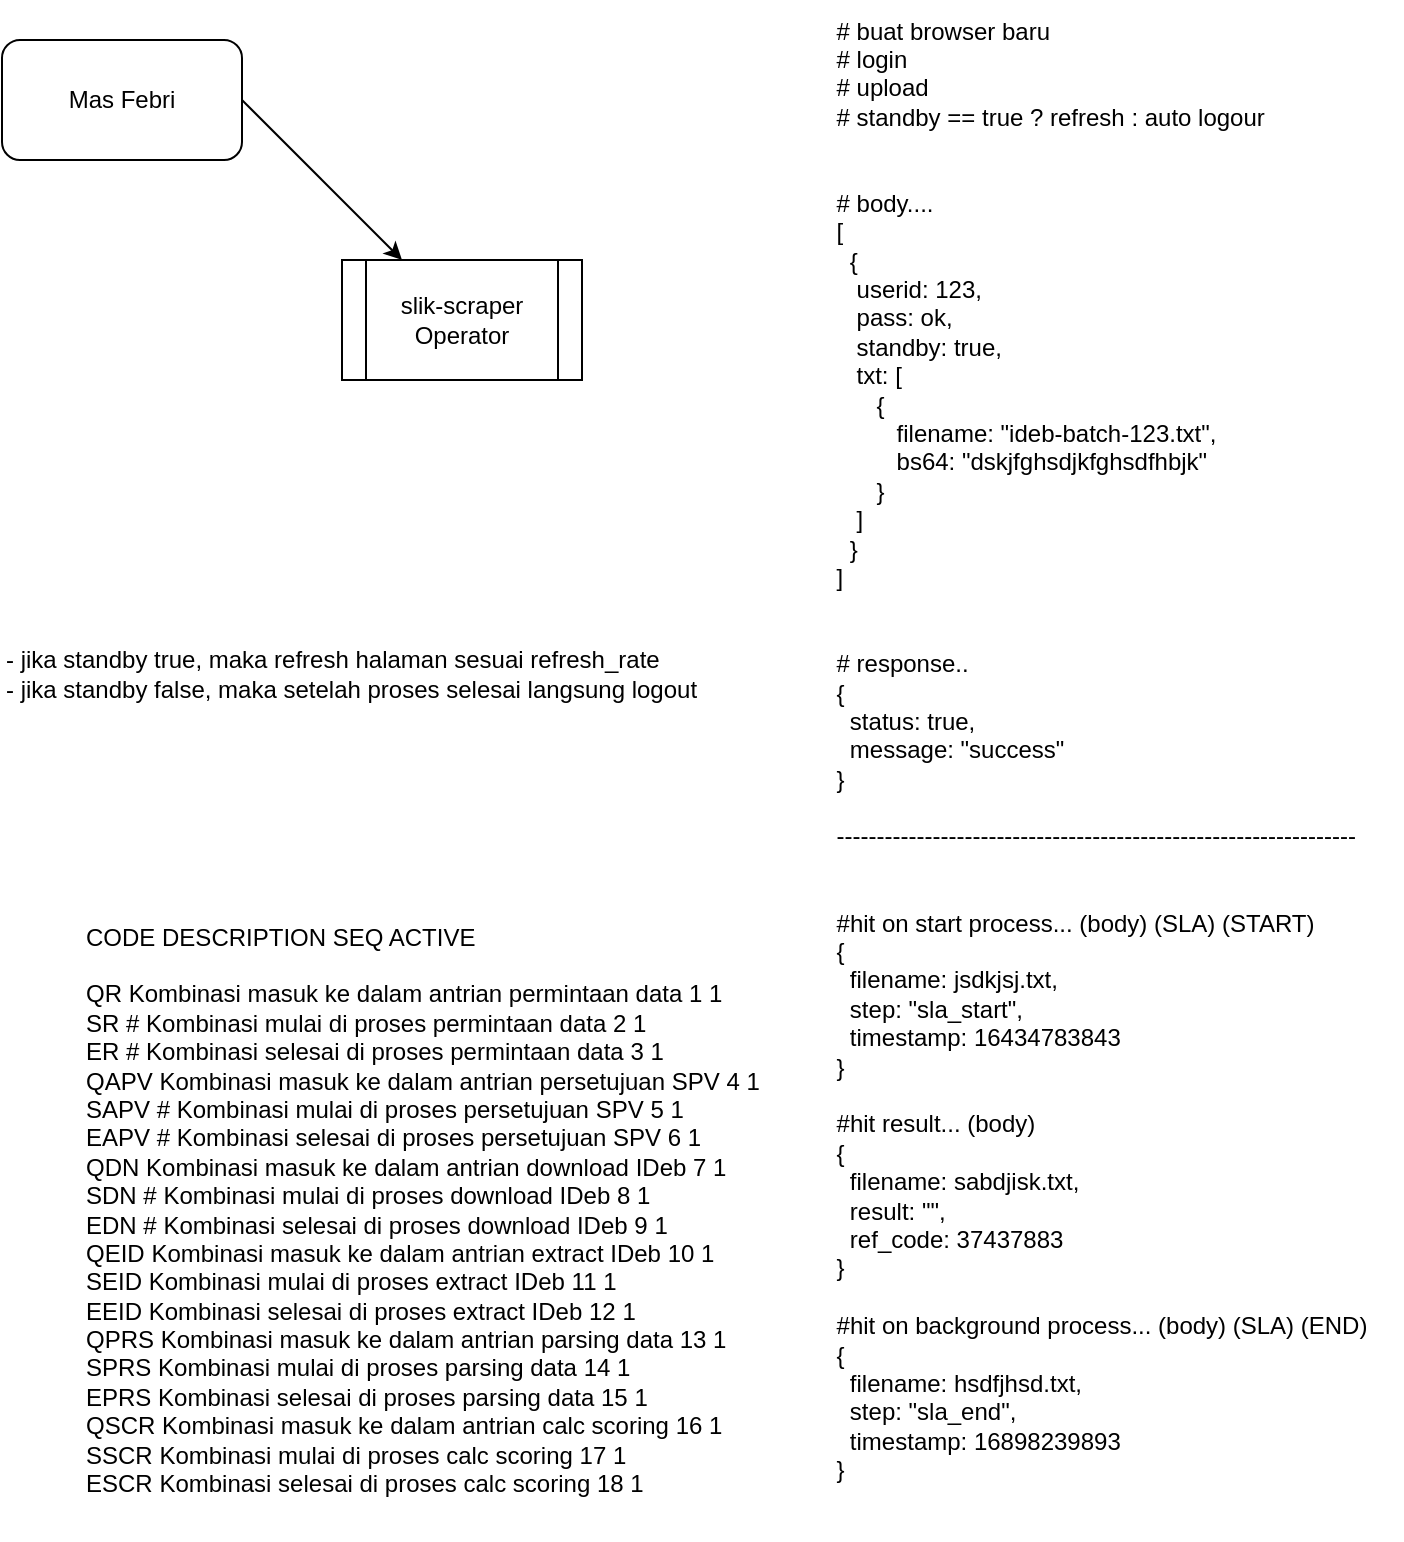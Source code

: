 <mxfile version="20.5.1" type="github">
  <diagram id="_AmcQm_ejjaGFm0qRGu8" name="Page-1">
    <mxGraphModel dx="1185" dy="650" grid="1" gridSize="10" guides="1" tooltips="1" connect="1" arrows="1" fold="1" page="1" pageScale="1" pageWidth="850" pageHeight="1100" math="0" shadow="0">
      <root>
        <mxCell id="0" />
        <mxCell id="1" parent="0" />
        <mxCell id="tp16z03s1btoaDQK9-HY-1" value="slik-scraper&lt;br&gt;Operator" style="shape=process;whiteSpace=wrap;html=1;backgroundOutline=1;" vertex="1" parent="1">
          <mxGeometry x="210" y="150" width="120" height="60" as="geometry" />
        </mxCell>
        <mxCell id="tp16z03s1btoaDQK9-HY-2" value="Mas Febri" style="rounded=1;whiteSpace=wrap;html=1;" vertex="1" parent="1">
          <mxGeometry x="40" y="40" width="120" height="60" as="geometry" />
        </mxCell>
        <mxCell id="tp16z03s1btoaDQK9-HY-3" value="" style="endArrow=classic;html=1;rounded=0;exitX=1;exitY=0.5;exitDx=0;exitDy=0;" edge="1" parent="1" source="tp16z03s1btoaDQK9-HY-2" target="tp16z03s1btoaDQK9-HY-1">
          <mxGeometry width="50" height="50" relative="1" as="geometry">
            <mxPoint x="390" y="370" as="sourcePoint" />
            <mxPoint x="440" y="320" as="targetPoint" />
          </mxGeometry>
        </mxCell>
        <mxCell id="tp16z03s1btoaDQK9-HY-5" value="&lt;div style=&quot;text-align: left;&quot;&gt;&lt;span style=&quot;background-color: initial;&quot;&gt;# buat browser baru&lt;/span&gt;&lt;/div&gt;&lt;div style=&quot;text-align: left;&quot;&gt;&lt;span style=&quot;background-color: initial;&quot;&gt;# login&lt;/span&gt;&lt;/div&gt;&lt;div style=&quot;text-align: left;&quot;&gt;&lt;span style=&quot;background-color: initial;&quot;&gt;# upload&lt;/span&gt;&lt;/div&gt;&lt;div style=&quot;text-align: left;&quot;&gt;&lt;span style=&quot;background-color: initial;&quot;&gt;# standby == true ? refresh : auto logour&lt;/span&gt;&lt;/div&gt;&lt;div style=&quot;text-align: left;&quot;&gt;&lt;span style=&quot;background-color: initial;&quot;&gt;&lt;br&gt;&lt;/span&gt;&lt;/div&gt;&lt;div style=&quot;text-align: left;&quot;&gt;&lt;span style=&quot;background-color: initial;&quot;&gt;&lt;br&gt;&lt;/span&gt;&lt;/div&gt;&lt;div style=&quot;text-align: left;&quot;&gt;&lt;span style=&quot;background-color: initial;&quot;&gt;# body....&lt;/span&gt;&lt;/div&gt;&lt;div style=&quot;text-align: left;&quot;&gt;&lt;span style=&quot;background-color: initial;&quot;&gt;[&lt;/span&gt;&lt;/div&gt;&lt;div style=&quot;text-align: left;&quot;&gt;&lt;span style=&quot;background-color: initial;&quot;&gt;&amp;nbsp; {&lt;/span&gt;&lt;/div&gt;&lt;div style=&quot;text-align: left;&quot;&gt;&lt;span style=&quot;background-color: initial;&quot;&gt;&amp;nbsp; &amp;nbsp;userid: 123,&lt;/span&gt;&lt;/div&gt;&lt;div style=&quot;text-align: left;&quot;&gt;&lt;span style=&quot;background-color: initial;&quot;&gt;&amp;nbsp; &amp;nbsp;pass: ok,&lt;/span&gt;&lt;/div&gt;&lt;div style=&quot;text-align: left;&quot;&gt;&lt;span style=&quot;background-color: initial;&quot;&gt;&amp;nbsp; &amp;nbsp;standby: true,&lt;/span&gt;&lt;/div&gt;&lt;div style=&quot;text-align: left;&quot;&gt;&lt;span style=&quot;background-color: initial;&quot;&gt;&amp;nbsp; &amp;nbsp;txt: [&lt;/span&gt;&lt;/div&gt;&lt;div style=&quot;text-align: left;&quot;&gt;&lt;span style=&quot;background-color: initial;&quot;&gt;&amp;nbsp; &amp;nbsp; &amp;nbsp; {&lt;/span&gt;&lt;/div&gt;&lt;div style=&quot;text-align: left;&quot;&gt;&lt;span style=&quot;background-color: initial;&quot;&gt;&amp;nbsp; &amp;nbsp; &amp;nbsp; &amp;nbsp; &amp;nbsp;filename: &quot;ideb-batch-123.txt&quot;,&lt;/span&gt;&lt;/div&gt;&lt;div style=&quot;text-align: left;&quot;&gt;&lt;span style=&quot;background-color: initial;&quot;&gt;&amp;nbsp; &amp;nbsp; &amp;nbsp; &amp;nbsp; &amp;nbsp;bs64: &quot;dskjfghsdjkfghsdfhbjk&quot;&lt;/span&gt;&lt;/div&gt;&lt;div style=&quot;text-align: left;&quot;&gt;&lt;span style=&quot;background-color: initial;&quot;&gt;&amp;nbsp; &amp;nbsp; &amp;nbsp; }&lt;/span&gt;&lt;/div&gt;&lt;div style=&quot;text-align: left;&quot;&gt;&lt;span style=&quot;background-color: initial;&quot;&gt;&amp;nbsp; &amp;nbsp;]&lt;/span&gt;&lt;/div&gt;&lt;div style=&quot;text-align: left;&quot;&gt;&lt;span style=&quot;background-color: initial;&quot;&gt;&amp;nbsp; }&lt;/span&gt;&lt;/div&gt;&lt;div style=&quot;text-align: left;&quot;&gt;&lt;span style=&quot;background-color: initial;&quot;&gt;]&lt;/span&gt;&lt;/div&gt;&lt;div style=&quot;text-align: left;&quot;&gt;&lt;span style=&quot;background-color: initial;&quot;&gt;&lt;br&gt;&lt;/span&gt;&lt;/div&gt;&lt;div style=&quot;text-align: left;&quot;&gt;&lt;span style=&quot;background-color: initial;&quot;&gt;&lt;br&gt;&lt;/span&gt;&lt;/div&gt;&lt;div style=&quot;text-align: left;&quot;&gt;&lt;span style=&quot;background-color: initial;&quot;&gt;# response..&lt;/span&gt;&lt;/div&gt;&lt;div style=&quot;text-align: left;&quot;&gt;&lt;span style=&quot;background-color: initial;&quot;&gt;{&lt;/span&gt;&lt;/div&gt;&lt;div style=&quot;text-align: left;&quot;&gt;&lt;span style=&quot;background-color: initial;&quot;&gt;&amp;nbsp; status: true,&lt;/span&gt;&lt;/div&gt;&lt;div style=&quot;text-align: left;&quot;&gt;&lt;span style=&quot;background-color: initial;&quot;&gt;&amp;nbsp; message: &quot;success&quot;&lt;/span&gt;&lt;/div&gt;&lt;div style=&quot;text-align: left;&quot;&gt;&lt;span style=&quot;background-color: initial;&quot;&gt;}&lt;/span&gt;&lt;/div&gt;&lt;div style=&quot;text-align: left;&quot;&gt;&lt;span style=&quot;background-color: initial;&quot;&gt;&lt;br&gt;&lt;/span&gt;&lt;/div&gt;&lt;div style=&quot;text-align: left;&quot;&gt;&lt;span style=&quot;background-color: initial;&quot;&gt;-----------------------------------------------------------------&lt;/span&gt;&lt;/div&gt;&lt;div style=&quot;text-align: left;&quot;&gt;&lt;span style=&quot;background-color: initial;&quot;&gt;&lt;br&gt;&lt;/span&gt;&lt;/div&gt;&lt;div style=&quot;text-align: left;&quot;&gt;&lt;span style=&quot;background-color: initial;&quot;&gt;&lt;br&gt;&lt;/span&gt;&lt;/div&gt;&lt;div style=&quot;text-align: left;&quot;&gt;&lt;span style=&quot;background-color: initial;&quot;&gt;#hit on start process... (body) (SLA) (START)&lt;/span&gt;&lt;/div&gt;&lt;div style=&quot;text-align: left;&quot;&gt;&lt;span style=&quot;background-color: initial;&quot;&gt;{&lt;/span&gt;&lt;/div&gt;&lt;div style=&quot;text-align: left;&quot;&gt;&amp;nbsp; filename: jsdkjsj.txt,&lt;/div&gt;&lt;div style=&quot;text-align: left;&quot;&gt;&amp;nbsp; step: &quot;sla_start&quot;,&lt;/div&gt;&lt;div style=&quot;text-align: left;&quot;&gt;&amp;nbsp; timestamp: 16434783843&lt;/div&gt;&lt;div style=&quot;text-align: left;&quot;&gt;&lt;span style=&quot;background-color: initial;&quot;&gt;}&lt;/span&gt;&lt;/div&gt;&lt;div style=&quot;text-align: left;&quot;&gt;&lt;span style=&quot;background-color: initial;&quot;&gt;&lt;br&gt;&lt;/span&gt;&lt;/div&gt;&lt;div style=&quot;text-align: left;&quot;&gt;&lt;span style=&quot;background-color: initial;&quot;&gt;#hit result... (body)&lt;/span&gt;&lt;/div&gt;&lt;div style=&quot;text-align: left;&quot;&gt;&lt;span style=&quot;background-color: initial;&quot;&gt;{&lt;/span&gt;&lt;/div&gt;&lt;div style=&quot;text-align: left;&quot;&gt;&lt;span style=&quot;background-color: initial;&quot;&gt;&amp;nbsp; filename: sabdjisk.txt,&lt;/span&gt;&lt;/div&gt;&lt;div style=&quot;text-align: left;&quot;&gt;&amp;nbsp; result: &quot;&quot;,&lt;/div&gt;&lt;div style=&quot;text-align: left;&quot;&gt;&lt;span style=&quot;background-color: initial;&quot;&gt;&amp;nbsp; ref_code: 37437883&lt;/span&gt;&lt;/div&gt;&lt;div style=&quot;text-align: left;&quot;&gt;&lt;span style=&quot;background-color: initial;&quot;&gt;}&lt;/span&gt;&lt;/div&gt;&lt;div style=&quot;text-align: left;&quot;&gt;&lt;span style=&quot;background-color: initial;&quot;&gt;&lt;br&gt;&lt;/span&gt;&lt;/div&gt;&lt;div style=&quot;text-align: left;&quot;&gt;&lt;span style=&quot;background-color: initial;&quot;&gt;#hit on background process... (body) (SLA) (END)&lt;/span&gt;&lt;/div&gt;&lt;div style=&quot;text-align: left;&quot;&gt;&lt;span style=&quot;background-color: initial;&quot;&gt;{&lt;/span&gt;&lt;/div&gt;&lt;div style=&quot;text-align: left;&quot;&gt;&lt;span style=&quot;background-color: initial;&quot;&gt;&amp;nbsp; filename: hsdfjhsd.txt,&lt;/span&gt;&lt;/div&gt;&lt;div style=&quot;text-align: left;&quot;&gt;&lt;span style=&quot;background-color: initial;&quot;&gt;&amp;nbsp; step: &quot;sla_end&quot;,&lt;/span&gt;&lt;/div&gt;&lt;div style=&quot;text-align: left;&quot;&gt;&lt;span style=&quot;background-color: initial;&quot;&gt;&amp;nbsp; timestamp: 16898239893&lt;/span&gt;&lt;/div&gt;&lt;div style=&quot;text-align: left;&quot;&gt;&lt;span style=&quot;background-color: initial;&quot;&gt;}&lt;/span&gt;&lt;/div&gt;" style="text;html=1;strokeColor=none;fillColor=none;align=center;verticalAlign=middle;whiteSpace=wrap;rounded=0;" vertex="1" parent="1">
          <mxGeometry x="440" y="20" width="300" height="750" as="geometry" />
        </mxCell>
        <mxCell id="tp16z03s1btoaDQK9-HY-6" value="&lt;br&gt;- jika standby true, maka refresh halaman sesuai refresh_rate&lt;br&gt;- jika standby false, maka setelah proses selesai langsung logout" style="text;html=1;strokeColor=none;fillColor=none;align=left;verticalAlign=middle;whiteSpace=wrap;rounded=0;" vertex="1" parent="1">
          <mxGeometry x="40" y="280" width="360" height="140" as="geometry" />
        </mxCell>
        <mxCell id="tp16z03s1btoaDQK9-HY-7" value="&lt;div&gt;CODE&lt;span style=&quot;&quot;&gt;	&lt;/span&gt;DESCRIPTION&lt;span style=&quot;&quot;&gt;	&lt;/span&gt;SEQ&lt;span style=&quot;&quot;&gt;	&lt;/span&gt;ACTIVE&lt;/div&gt;&lt;div&gt;&lt;br&gt;&lt;/div&gt;&lt;div&gt;QR&lt;span style=&quot;&quot;&gt;	&lt;/span&gt;Kombinasi masuk ke dalam antrian permintaan data&lt;span style=&quot;&quot;&gt;	&lt;/span&gt;1&lt;span style=&quot;&quot;&gt;	&lt;/span&gt;1&lt;/div&gt;&lt;div&gt;SR #&lt;span style=&quot;&quot;&gt;	&lt;/span&gt;Kombinasi mulai di proses permintaan data&lt;span style=&quot;&quot;&gt;	&lt;/span&gt;2&lt;span style=&quot;&quot;&gt;	&lt;/span&gt;1&lt;/div&gt;&lt;div&gt;ER #&lt;span style=&quot;&quot;&gt;	&lt;/span&gt;Kombinasi selesai di proses permintaan data&lt;span style=&quot;&quot;&gt;	&lt;/span&gt;3&lt;span style=&quot;&quot;&gt;	&lt;/span&gt;1&lt;/div&gt;&lt;div&gt;QAPV&lt;span style=&quot;&quot;&gt;	&lt;/span&gt;Kombinasi masuk ke dalam antrian persetujuan SPV&lt;span style=&quot;&quot;&gt;	&lt;/span&gt;4&lt;span style=&quot;&quot;&gt;	&lt;/span&gt;1&lt;/div&gt;&lt;div&gt;SAPV #&lt;span style=&quot;&quot;&gt;	&lt;/span&gt;Kombinasi mulai di proses persetujuan SPV&lt;span style=&quot;&quot;&gt;	&lt;/span&gt;5&lt;span style=&quot;&quot;&gt;	&lt;/span&gt;1&lt;/div&gt;&lt;div&gt;EAPV #&lt;span style=&quot;&quot;&gt;	&lt;/span&gt;Kombinasi selesai di proses persetujuan SPV&lt;span style=&quot;&quot;&gt;	&lt;/span&gt;6&lt;span style=&quot;&quot;&gt;	&lt;/span&gt;1&lt;/div&gt;&lt;div&gt;QDN&lt;span style=&quot;&quot;&gt;	&lt;/span&gt;Kombinasi masuk ke dalam antrian download IDeb&lt;span style=&quot;&quot;&gt;	&lt;/span&gt;7&lt;span style=&quot;&quot;&gt;	&lt;/span&gt;1&lt;/div&gt;&lt;div&gt;SDN #&lt;span style=&quot;&quot;&gt;	&lt;/span&gt;Kombinasi mulai di proses download IDeb&lt;span style=&quot;&quot;&gt;	&lt;/span&gt;8&lt;span style=&quot;&quot;&gt;	&lt;/span&gt;1&lt;/div&gt;&lt;div&gt;EDN #&lt;span style=&quot;&quot;&gt;	&lt;/span&gt;Kombinasi selesai di proses download IDeb&lt;span style=&quot;&quot;&gt;	&lt;/span&gt;9&lt;span style=&quot;&quot;&gt;	&lt;/span&gt;1&lt;/div&gt;&lt;div&gt;QEID&lt;span style=&quot;&quot;&gt;	&lt;/span&gt;Kombinasi masuk ke dalam antrian extract IDeb&lt;span style=&quot;&quot;&gt;	&lt;/span&gt;10&lt;span style=&quot;&quot;&gt;	&lt;/span&gt;1&lt;/div&gt;&lt;div&gt;SEID&lt;span style=&quot;&quot;&gt;	&lt;/span&gt;Kombinasi mulai di proses extract IDeb&lt;span style=&quot;&quot;&gt;	&lt;/span&gt;11&lt;span style=&quot;&quot;&gt;	&lt;/span&gt;1&lt;/div&gt;&lt;div&gt;EEID&lt;span style=&quot;&quot;&gt;	&lt;/span&gt;Kombinasi selesai di proses extract IDeb&lt;span style=&quot;&quot;&gt;	&lt;/span&gt;12&lt;span style=&quot;&quot;&gt;	&lt;/span&gt;1&lt;/div&gt;&lt;div&gt;QPRS&lt;span style=&quot;&quot;&gt;	&lt;/span&gt;Kombinasi masuk ke dalam antrian parsing data&lt;span style=&quot;&quot;&gt;	&lt;/span&gt;13&lt;span style=&quot;&quot;&gt;	&lt;/span&gt;1&lt;/div&gt;&lt;div&gt;SPRS&lt;span style=&quot;&quot;&gt;	&lt;/span&gt;Kombinasi mulai di proses parsing data&lt;span style=&quot;&quot;&gt;	&lt;/span&gt;14&lt;span style=&quot;&quot;&gt;	&lt;/span&gt;1&lt;/div&gt;&lt;div&gt;EPRS&lt;span style=&quot;&quot;&gt;	&lt;/span&gt;Kombinasi selesai di proses parsing data&lt;span style=&quot;&quot;&gt;	&lt;/span&gt;15&lt;span style=&quot;&quot;&gt;	&lt;/span&gt;1&lt;/div&gt;&lt;div&gt;QSCR&lt;span style=&quot;&quot;&gt;	&lt;/span&gt;Kombinasi masuk ke dalam antrian calc scoring&lt;span style=&quot;&quot;&gt;	&lt;/span&gt;16&lt;span style=&quot;&quot;&gt;	&lt;/span&gt;1&lt;/div&gt;&lt;div&gt;SSCR&lt;span style=&quot;&quot;&gt;	&lt;/span&gt;Kombinasi mulai di proses calc scoring&lt;span style=&quot;&quot;&gt;	&lt;/span&gt;17&lt;span style=&quot;&quot;&gt;	&lt;/span&gt;1&lt;/div&gt;&lt;div style=&quot;&quot;&gt;ESCR&lt;span style=&quot;&quot;&gt;	&lt;/span&gt;Kombinasi selesai di proses calc scoring&lt;span style=&quot;&quot;&gt;	&lt;/span&gt;18&lt;span style=&quot;&quot;&gt;	&lt;/span&gt;1&lt;/div&gt;" style="text;html=1;strokeColor=none;fillColor=none;align=left;verticalAlign=middle;whiteSpace=wrap;rounded=0;" vertex="1" parent="1">
          <mxGeometry x="80" y="460" width="350" height="330" as="geometry" />
        </mxCell>
      </root>
    </mxGraphModel>
  </diagram>
</mxfile>
